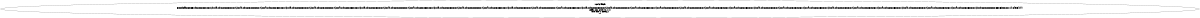 digraph Flattend {
size = "8, 10.5";
1604645525 [ label="1604645525\n\nFused_Ran_Int_Per_dum_Ano_Pos_Xor_Sbo_raw_dum_Ano_Pos_Xor_Sbo_raw_dum_Ano_Pos_Xor_Sbo_raw_dum_Ano_Pos_Xor_Sbo_raw_dum_Ano_Pos_Xor_Sbo_raw_dum_Ano_Pos_Xor_Sbo_raw_dum_Ano_Pos_Xor_Sbo_raw_dum_Ano_Pos_Xor_Sbo_raw_dum_Ano_Pos_Xor_Sbo_raw_dum_Ano_Pos_Xor_Sbo_raw_dum_Ano_Pos_Xor_Sbo_raw_dum_Ano_Pos_Xor_Sbo_raw_dum_Ano_Pos_Xor_Sbo_raw_dum_Ano_Pos_Xor_Sbo_raw_dum_Ano_Pos_Xor_Sbo_raw_dum_Ano_Pos_Xor_Sbo_raw_dum_Ano_Pos_Xor_Sbo_raw_dum_Ano_Pos_Xor_Sbo_raw_dum_Ano_Pos_Xor_Sbo_raw_dum_Ano_Pos_Xor_Sbo_raw_dum_Ano_Pos_Xor_Sbo_raw_dum_Ano_Pos_Xor_Sbo_raw_dum_Ano_Pos_Xor_Sbo_raw_dum_Ano_Pos_Xor_Sbo_raw_dum_Ano_Pos_Xor_Sbo_raw_dum_Ano_Pos_Xor_Sbo_raw_dum_Ano_Pos_Xor_Sbo_raw_dum_Ano_Pos_Xor_Sbo_raw_dum_Ano_Pos_Xor_Sbo_raw_dum_Ano_Pos_Xor_Sbo_raw_dum_Ano_Pos_Xor_Sbo_raw_dum_Ano_Pos_Xor_Sbo_dum_Ano_Pos_Xor_Per_Bit_Ano__1041849_541{})\n(peek, pop, push: (0, 0, 0)\nMult: init 0, steady 1\n *** " ];
}
